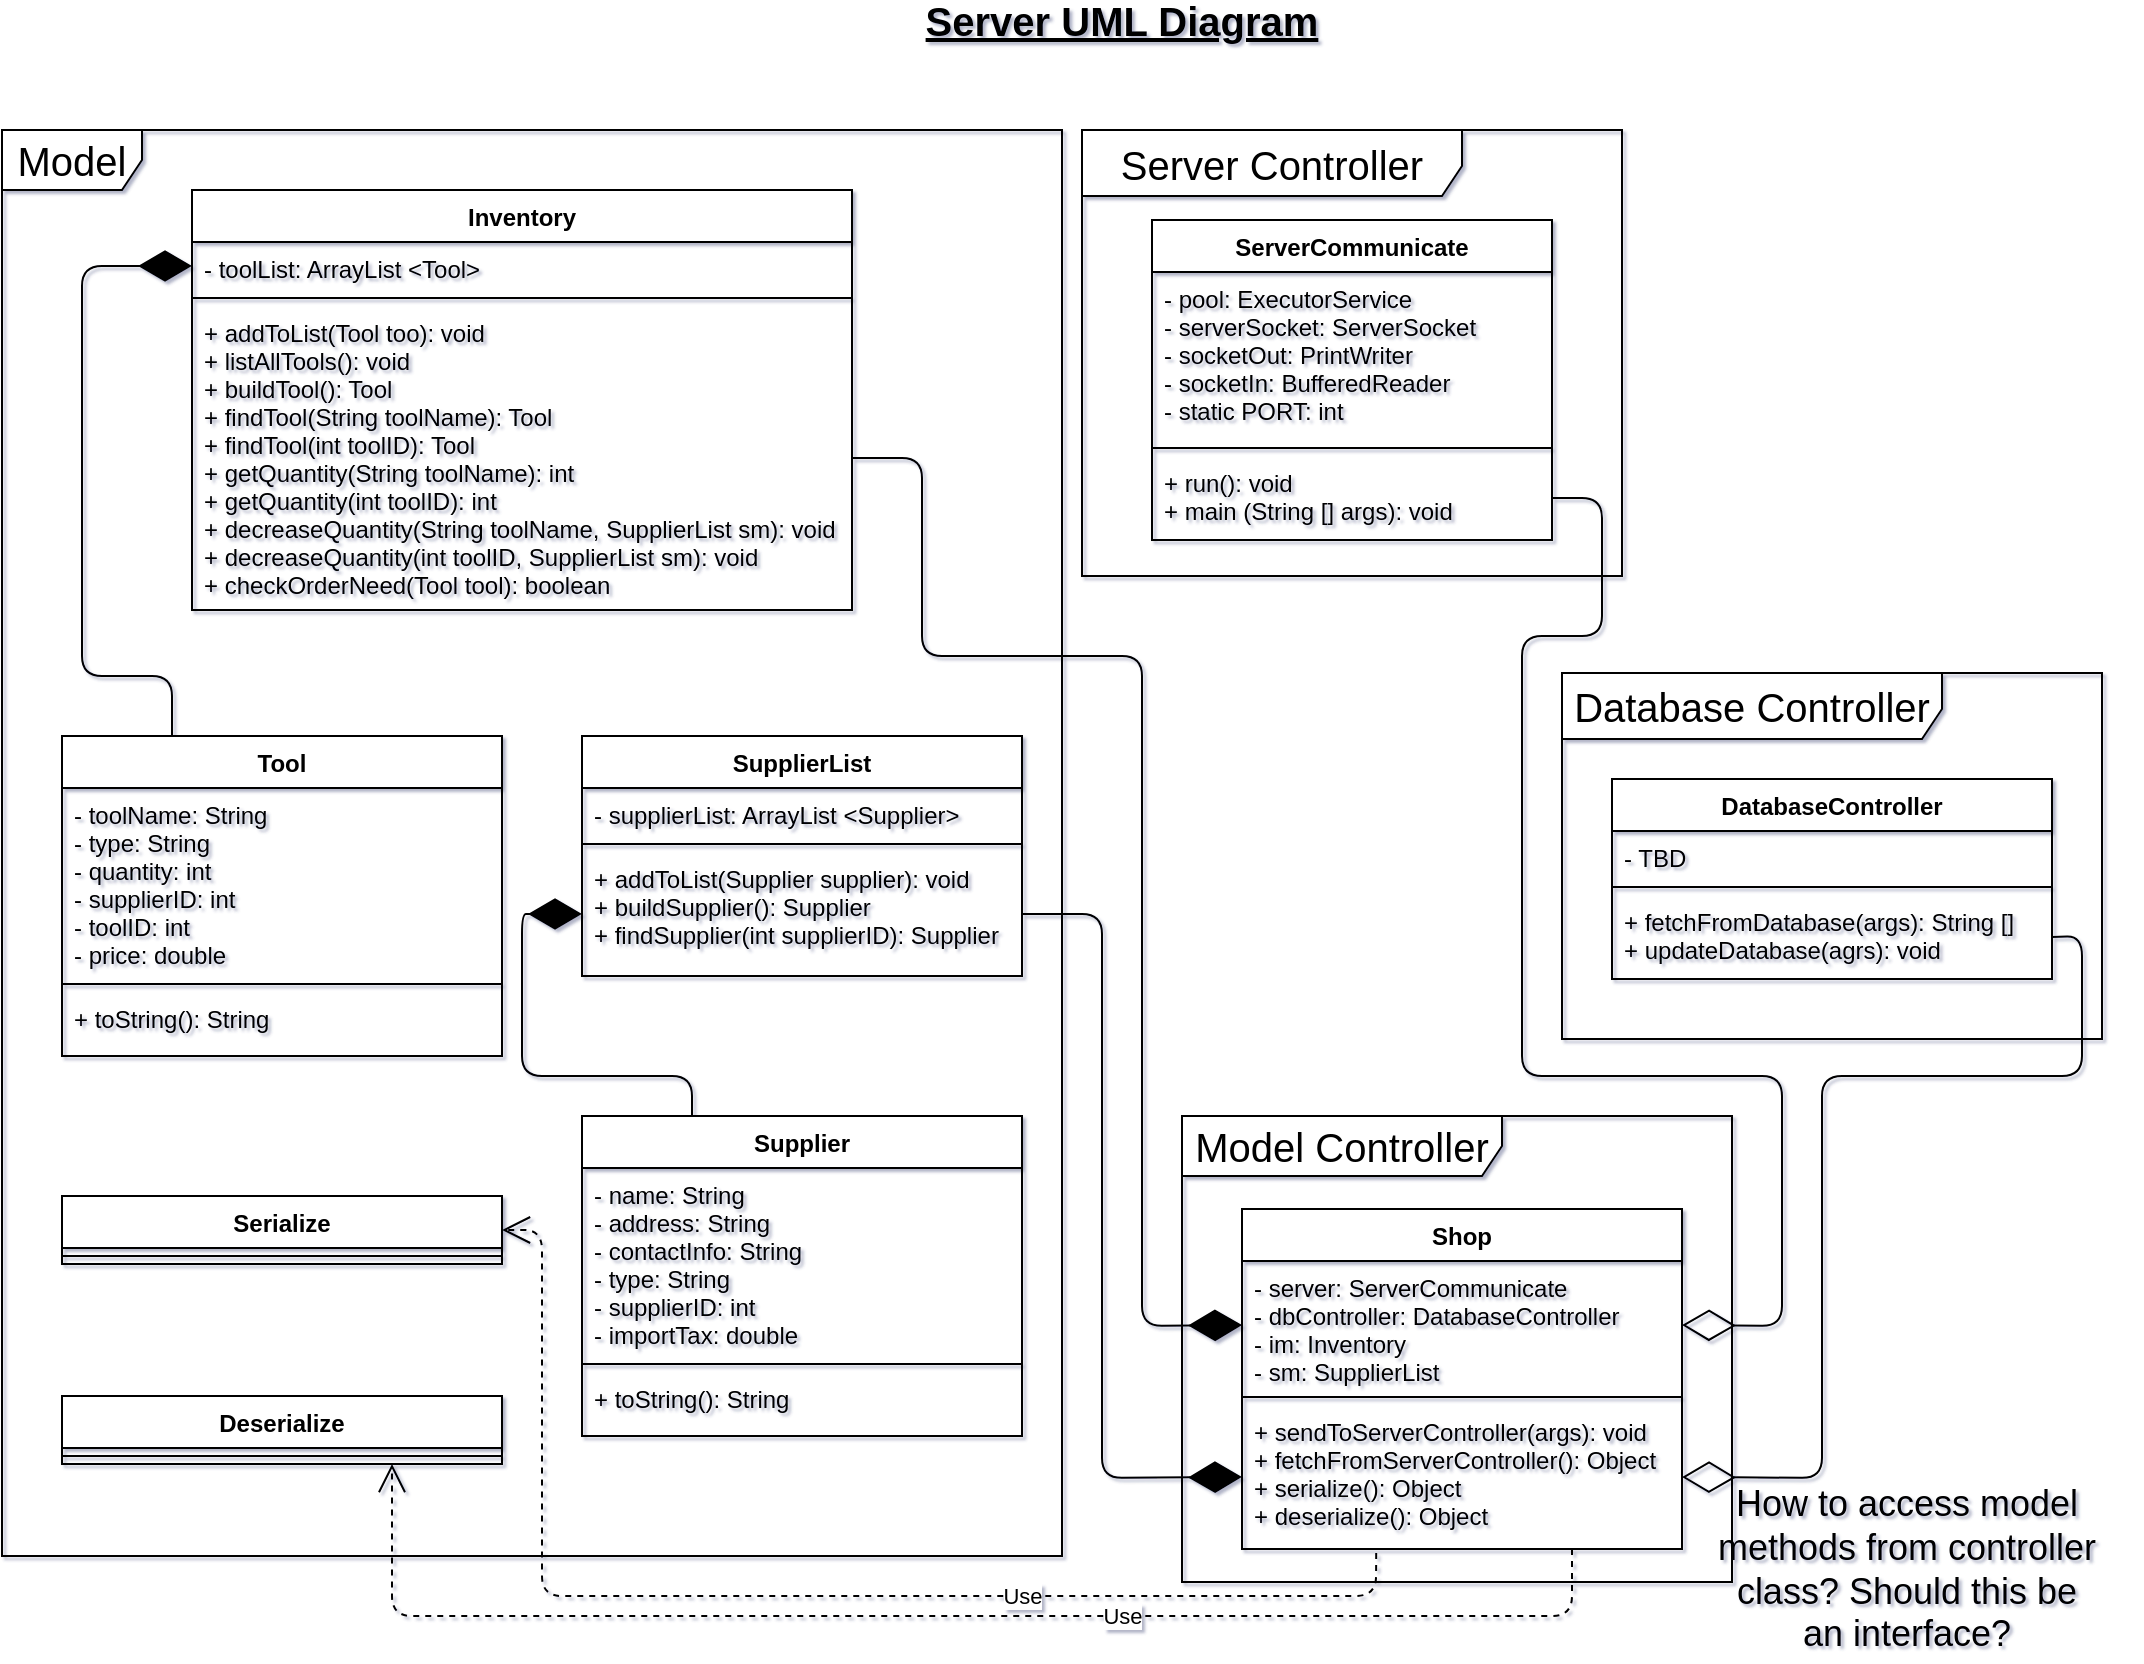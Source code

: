 <mxfile version="13.7.9" type="device"><diagram id="C5RBs43oDa-KdzZeNtuy" name="Page-1"><mxGraphModel dx="1196" dy="710" grid="1" gridSize="10" guides="1" tooltips="1" connect="1" arrows="1" fold="1" page="1" pageScale="1" pageWidth="1100" pageHeight="850" math="0" shadow="1"><root><mxCell id="WIyWlLk6GJQsqaUBKTNV-0"/><mxCell id="WIyWlLk6GJQsqaUBKTNV-1" parent="WIyWlLk6GJQsqaUBKTNV-0"/><mxCell id="jYTWnXDfdODchSxIFu_g-4" value="Server UML Diagram&#10;" style="text;align=center;fontStyle=5;verticalAlign=middle;spacingLeft=3;spacingRight=3;strokeColor=none;rotatable=0;points=[[0,0.5],[1,0.5]];portConstraint=eastwest;fontSize=20;" parent="WIyWlLk6GJQsqaUBKTNV-1" vertex="1"><mxGeometry x="550" y="20" width="80" height="26" as="geometry"/></mxCell><mxCell id="jYTWnXDfdODchSxIFu_g-45" value="Model" style="shape=umlFrame;whiteSpace=wrap;html=1;fontSize=20;width=70;height=30;" parent="WIyWlLk6GJQsqaUBKTNV-1" vertex="1"><mxGeometry x="30" y="77" width="530" height="713" as="geometry"/></mxCell><mxCell id="jYTWnXDfdODchSxIFu_g-46" value="Database Controller" style="shape=umlFrame;whiteSpace=wrap;html=1;fontSize=20;width=190;height=33;" parent="WIyWlLk6GJQsqaUBKTNV-1" vertex="1"><mxGeometry x="810" y="348.5" width="270" height="183" as="geometry"/></mxCell><mxCell id="i1PPoTEZcW97_Zoe9gCR-4" value="Inventory" style="swimlane;fontStyle=1;align=center;verticalAlign=top;childLayout=stackLayout;horizontal=1;startSize=26;horizontalStack=0;resizeParent=1;resizeParentMax=0;resizeLast=0;collapsible=1;marginBottom=0;" vertex="1" parent="WIyWlLk6GJQsqaUBKTNV-1"><mxGeometry x="125" y="107" width="330" height="210" as="geometry"/></mxCell><mxCell id="i1PPoTEZcW97_Zoe9gCR-5" value="- toolList: ArrayList &lt;Tool&gt;" style="text;strokeColor=none;fillColor=none;align=left;verticalAlign=top;spacingLeft=4;spacingRight=4;overflow=hidden;rotatable=0;points=[[0,0.5],[1,0.5]];portConstraint=eastwest;" vertex="1" parent="i1PPoTEZcW97_Zoe9gCR-4"><mxGeometry y="26" width="330" height="24" as="geometry"/></mxCell><mxCell id="i1PPoTEZcW97_Zoe9gCR-6" value="" style="line;strokeWidth=1;fillColor=none;align=left;verticalAlign=middle;spacingTop=-1;spacingLeft=3;spacingRight=3;rotatable=0;labelPosition=right;points=[];portConstraint=eastwest;" vertex="1" parent="i1PPoTEZcW97_Zoe9gCR-4"><mxGeometry y="50" width="330" height="8" as="geometry"/></mxCell><mxCell id="i1PPoTEZcW97_Zoe9gCR-7" value="+ addToList(Tool too): void&#10;+ listAllTools(): void&#10;+ buildTool(): Tool&#10;+ findTool(String toolName): Tool&#10;+ findTool(int toolID): Tool&#10;+ getQuantity(String toolName): int&#10;+ getQuantity(int toolID): int&#10;+ decreaseQuantity(String toolName, SupplierList sm): void&#10;+ decreaseQuantity(int toolID, SupplierList sm): void&#10;+ checkOrderNeed(Tool tool): boolean" style="text;strokeColor=none;fillColor=none;align=left;verticalAlign=top;spacingLeft=4;spacingRight=4;overflow=hidden;rotatable=0;points=[[0,0.5],[1,0.5]];portConstraint=eastwest;" vertex="1" parent="i1PPoTEZcW97_Zoe9gCR-4"><mxGeometry y="58" width="330" height="152" as="geometry"/></mxCell><mxCell id="i1PPoTEZcW97_Zoe9gCR-31" value="Model Controller" style="shape=umlFrame;whiteSpace=wrap;html=1;fontSize=20;width=160;height=30;" vertex="1" parent="WIyWlLk6GJQsqaUBKTNV-1"><mxGeometry x="620" y="570" width="275" height="233" as="geometry"/></mxCell><mxCell id="i1PPoTEZcW97_Zoe9gCR-27" value="Shop" style="swimlane;fontStyle=1;align=center;verticalAlign=top;childLayout=stackLayout;horizontal=1;startSize=26;horizontalStack=0;resizeParent=1;resizeParentMax=0;resizeLast=0;collapsible=1;marginBottom=0;" vertex="1" parent="WIyWlLk6GJQsqaUBKTNV-1"><mxGeometry x="650" y="616.5" width="220" height="170" as="geometry"/></mxCell><mxCell id="i1PPoTEZcW97_Zoe9gCR-28" value="- server: ServerCommunicate&#10;- dbController: DatabaseController&#10;- im: Inventory&#10;- sm: SupplierList" style="text;strokeColor=none;fillColor=none;align=left;verticalAlign=top;spacingLeft=4;spacingRight=4;overflow=hidden;rotatable=0;points=[[0,0.5],[1,0.5]];portConstraint=eastwest;" vertex="1" parent="i1PPoTEZcW97_Zoe9gCR-27"><mxGeometry y="26" width="220" height="64" as="geometry"/></mxCell><mxCell id="i1PPoTEZcW97_Zoe9gCR-29" value="" style="line;strokeWidth=1;fillColor=none;align=left;verticalAlign=middle;spacingTop=-1;spacingLeft=3;spacingRight=3;rotatable=0;labelPosition=right;points=[];portConstraint=eastwest;" vertex="1" parent="i1PPoTEZcW97_Zoe9gCR-27"><mxGeometry y="90" width="220" height="8" as="geometry"/></mxCell><mxCell id="i1PPoTEZcW97_Zoe9gCR-30" value="+ sendToServerController(args): void&#10;+ fetchFromServerController(): Object&#10;+ serialize(): Object&#10;+ deserialize(): Object" style="text;strokeColor=none;fillColor=none;align=left;verticalAlign=top;spacingLeft=4;spacingRight=4;overflow=hidden;rotatable=0;points=[[0,0.5],[1,0.5]];portConstraint=eastwest;" vertex="1" parent="i1PPoTEZcW97_Zoe9gCR-27"><mxGeometry y="98" width="220" height="72" as="geometry"/></mxCell><mxCell id="i1PPoTEZcW97_Zoe9gCR-32" value="Server Controller" style="shape=umlFrame;whiteSpace=wrap;html=1;fontSize=20;width=190;height=33;" vertex="1" parent="WIyWlLk6GJQsqaUBKTNV-1"><mxGeometry x="570" y="77" width="270" height="223" as="geometry"/></mxCell><mxCell id="jYTWnXDfdODchSxIFu_g-54" value="ServerCommunicate" style="swimlane;fontStyle=1;align=center;verticalAlign=top;childLayout=stackLayout;horizontal=1;startSize=26;horizontalStack=0;resizeParent=1;resizeParentMax=0;resizeLast=0;collapsible=1;marginBottom=0;" parent="WIyWlLk6GJQsqaUBKTNV-1" vertex="1"><mxGeometry x="605" y="122" width="200" height="160" as="geometry"/></mxCell><mxCell id="jYTWnXDfdODchSxIFu_g-55" value="- pool: ExecutorService&#10;- serverSocket: ServerSocket&#10;- socketOut: PrintWriter&#10;- socketIn: BufferedReader&#10;- static PORT: int&#10;" style="text;strokeColor=none;fillColor=none;align=left;verticalAlign=top;spacingLeft=4;spacingRight=4;overflow=hidden;rotatable=0;points=[[0,0.5],[1,0.5]];portConstraint=eastwest;" parent="jYTWnXDfdODchSxIFu_g-54" vertex="1"><mxGeometry y="26" width="200" height="84" as="geometry"/></mxCell><mxCell id="jYTWnXDfdODchSxIFu_g-56" value="" style="line;strokeWidth=1;fillColor=none;align=left;verticalAlign=middle;spacingTop=-1;spacingLeft=3;spacingRight=3;rotatable=0;labelPosition=right;points=[];portConstraint=eastwest;" parent="jYTWnXDfdODchSxIFu_g-54" vertex="1"><mxGeometry y="110" width="200" height="8" as="geometry"/></mxCell><mxCell id="jYTWnXDfdODchSxIFu_g-57" value="+ run(): void&#10;+ main (String [] args): void" style="text;strokeColor=none;fillColor=none;align=left;verticalAlign=top;spacingLeft=4;spacingRight=4;overflow=hidden;rotatable=0;points=[[0,0.5],[1,0.5]];portConstraint=eastwest;" parent="jYTWnXDfdODchSxIFu_g-54" vertex="1"><mxGeometry y="118" width="200" height="42" as="geometry"/></mxCell><mxCell id="i1PPoTEZcW97_Zoe9gCR-20" value="Deserialize" style="swimlane;fontStyle=1;align=center;verticalAlign=top;childLayout=stackLayout;horizontal=1;startSize=26;horizontalStack=0;resizeParent=1;resizeParentMax=0;resizeLast=0;collapsible=1;marginBottom=0;" vertex="1" parent="WIyWlLk6GJQsqaUBKTNV-1"><mxGeometry x="60" y="710" width="220" height="34" as="geometry"/></mxCell><mxCell id="i1PPoTEZcW97_Zoe9gCR-21" value="" style="line;strokeWidth=1;fillColor=none;align=left;verticalAlign=middle;spacingTop=-1;spacingLeft=3;spacingRight=3;rotatable=0;labelPosition=right;points=[];portConstraint=eastwest;" vertex="1" parent="i1PPoTEZcW97_Zoe9gCR-20"><mxGeometry y="26" width="220" height="8" as="geometry"/></mxCell><mxCell id="i1PPoTEZcW97_Zoe9gCR-8" value="Tool" style="swimlane;fontStyle=1;align=center;verticalAlign=top;childLayout=stackLayout;horizontal=1;startSize=26;horizontalStack=0;resizeParent=1;resizeParentMax=0;resizeLast=0;collapsible=1;marginBottom=0;" vertex="1" parent="WIyWlLk6GJQsqaUBKTNV-1"><mxGeometry x="60" y="380" width="220" height="160" as="geometry"/></mxCell><mxCell id="i1PPoTEZcW97_Zoe9gCR-9" value="- toolName: String&#10;- type: String&#10;- quantity: int&#10;- supplierID: int&#10;- toolID: int&#10;- price: double" style="text;strokeColor=none;fillColor=none;align=left;verticalAlign=top;spacingLeft=4;spacingRight=4;overflow=hidden;rotatable=0;points=[[0,0.5],[1,0.5]];portConstraint=eastwest;" vertex="1" parent="i1PPoTEZcW97_Zoe9gCR-8"><mxGeometry y="26" width="220" height="94" as="geometry"/></mxCell><mxCell id="i1PPoTEZcW97_Zoe9gCR-10" value="" style="line;strokeWidth=1;fillColor=none;align=left;verticalAlign=middle;spacingTop=-1;spacingLeft=3;spacingRight=3;rotatable=0;labelPosition=right;points=[];portConstraint=eastwest;" vertex="1" parent="i1PPoTEZcW97_Zoe9gCR-8"><mxGeometry y="120" width="220" height="8" as="geometry"/></mxCell><mxCell id="i1PPoTEZcW97_Zoe9gCR-11" value="+ toString(): String" style="text;strokeColor=none;fillColor=none;align=left;verticalAlign=top;spacingLeft=4;spacingRight=4;overflow=hidden;rotatable=0;points=[[0,0.5],[1,0.5]];portConstraint=eastwest;" vertex="1" parent="i1PPoTEZcW97_Zoe9gCR-8"><mxGeometry y="128" width="220" height="32" as="geometry"/></mxCell><mxCell id="i1PPoTEZcW97_Zoe9gCR-22" value="SupplierList" style="swimlane;fontStyle=1;align=center;verticalAlign=top;childLayout=stackLayout;horizontal=1;startSize=26;horizontalStack=0;resizeParent=1;resizeParentMax=0;resizeLast=0;collapsible=1;marginBottom=0;" vertex="1" parent="WIyWlLk6GJQsqaUBKTNV-1"><mxGeometry x="320" y="380" width="220" height="120" as="geometry"/></mxCell><mxCell id="i1PPoTEZcW97_Zoe9gCR-23" value="- supplierList: ArrayList &lt;Supplier&gt;" style="text;strokeColor=none;fillColor=none;align=left;verticalAlign=top;spacingLeft=4;spacingRight=4;overflow=hidden;rotatable=0;points=[[0,0.5],[1,0.5]];portConstraint=eastwest;" vertex="1" parent="i1PPoTEZcW97_Zoe9gCR-22"><mxGeometry y="26" width="220" height="24" as="geometry"/></mxCell><mxCell id="i1PPoTEZcW97_Zoe9gCR-24" value="" style="line;strokeWidth=1;fillColor=none;align=left;verticalAlign=middle;spacingTop=-1;spacingLeft=3;spacingRight=3;rotatable=0;labelPosition=right;points=[];portConstraint=eastwest;" vertex="1" parent="i1PPoTEZcW97_Zoe9gCR-22"><mxGeometry y="50" width="220" height="8" as="geometry"/></mxCell><mxCell id="i1PPoTEZcW97_Zoe9gCR-25" value="+ addToList(Supplier supplier): void&#10;+ buildSupplier(): Supplier&#10;+ findSupplier(int supplierID): Supplier" style="text;strokeColor=none;fillColor=none;align=left;verticalAlign=top;spacingLeft=4;spacingRight=4;overflow=hidden;rotatable=0;points=[[0,0.5],[1,0.5]];portConstraint=eastwest;" vertex="1" parent="i1PPoTEZcW97_Zoe9gCR-22"><mxGeometry y="58" width="220" height="62" as="geometry"/></mxCell><mxCell id="i1PPoTEZcW97_Zoe9gCR-12" value="Supplier" style="swimlane;fontStyle=1;align=center;verticalAlign=top;childLayout=stackLayout;horizontal=1;startSize=26;horizontalStack=0;resizeParent=1;resizeParentMax=0;resizeLast=0;collapsible=1;marginBottom=0;" vertex="1" parent="WIyWlLk6GJQsqaUBKTNV-1"><mxGeometry x="320" y="570" width="220" height="160" as="geometry"/></mxCell><mxCell id="i1PPoTEZcW97_Zoe9gCR-13" value="- name: String&#10;- address: String&#10;- contactInfo: String&#10;- type: String&#10;- supplierID: int&#10;- importTax: double" style="text;strokeColor=none;fillColor=none;align=left;verticalAlign=top;spacingLeft=4;spacingRight=4;overflow=hidden;rotatable=0;points=[[0,0.5],[1,0.5]];portConstraint=eastwest;" vertex="1" parent="i1PPoTEZcW97_Zoe9gCR-12"><mxGeometry y="26" width="220" height="94" as="geometry"/></mxCell><mxCell id="i1PPoTEZcW97_Zoe9gCR-14" value="" style="line;strokeWidth=1;fillColor=none;align=left;verticalAlign=middle;spacingTop=-1;spacingLeft=3;spacingRight=3;rotatable=0;labelPosition=right;points=[];portConstraint=eastwest;" vertex="1" parent="i1PPoTEZcW97_Zoe9gCR-12"><mxGeometry y="120" width="220" height="8" as="geometry"/></mxCell><mxCell id="i1PPoTEZcW97_Zoe9gCR-15" value="+ toString(): String" style="text;strokeColor=none;fillColor=none;align=left;verticalAlign=top;spacingLeft=4;spacingRight=4;overflow=hidden;rotatable=0;points=[[0,0.5],[1,0.5]];portConstraint=eastwest;" vertex="1" parent="i1PPoTEZcW97_Zoe9gCR-12"><mxGeometry y="128" width="220" height="32" as="geometry"/></mxCell><mxCell id="i1PPoTEZcW97_Zoe9gCR-16" value="Serialize" style="swimlane;fontStyle=1;align=center;verticalAlign=top;childLayout=stackLayout;horizontal=1;startSize=26;horizontalStack=0;resizeParent=1;resizeParentMax=0;resizeLast=0;collapsible=1;marginBottom=0;" vertex="1" parent="WIyWlLk6GJQsqaUBKTNV-1"><mxGeometry x="60" y="610" width="220" height="34" as="geometry"/></mxCell><mxCell id="i1PPoTEZcW97_Zoe9gCR-18" value="" style="line;strokeWidth=1;fillColor=none;align=left;verticalAlign=middle;spacingTop=-1;spacingLeft=3;spacingRight=3;rotatable=0;labelPosition=right;points=[];portConstraint=eastwest;" vertex="1" parent="i1PPoTEZcW97_Zoe9gCR-16"><mxGeometry y="26" width="220" height="8" as="geometry"/></mxCell><mxCell id="i1PPoTEZcW97_Zoe9gCR-41" value="" style="endArrow=diamondThin;endFill=1;endSize=24;html=1;entryX=0;entryY=0.5;entryDx=0;entryDy=0;exitX=1;exitY=0.5;exitDx=0;exitDy=0;" edge="1" parent="WIyWlLk6GJQsqaUBKTNV-1" source="i1PPoTEZcW97_Zoe9gCR-7" target="i1PPoTEZcW97_Zoe9gCR-28"><mxGeometry width="160" relative="1" as="geometry"><mxPoint x="610" y="320.588" as="sourcePoint"/><mxPoint x="590" y="470" as="targetPoint"/><Array as="points"><mxPoint x="490" y="241"/><mxPoint x="490" y="340"/><mxPoint x="600" y="340"/><mxPoint x="600" y="675"/></Array></mxGeometry></mxCell><mxCell id="i1PPoTEZcW97_Zoe9gCR-42" value="" style="endArrow=diamondThin;endFill=1;endSize=24;html=1;entryX=0;entryY=0.5;entryDx=0;entryDy=0;exitX=1;exitY=0.5;exitDx=0;exitDy=0;" edge="1" parent="WIyWlLk6GJQsqaUBKTNV-1" source="i1PPoTEZcW97_Zoe9gCR-25" target="i1PPoTEZcW97_Zoe9gCR-30"><mxGeometry width="160" relative="1" as="geometry"><mxPoint x="790" y="460" as="sourcePoint"/><mxPoint x="950" y="460" as="targetPoint"/><Array as="points"><mxPoint x="580" y="469"/><mxPoint x="580" y="751"/></Array></mxGeometry></mxCell><mxCell id="i1PPoTEZcW97_Zoe9gCR-43" value="" style="endArrow=diamondThin;endFill=1;endSize=24;html=1;entryX=0;entryY=0.5;entryDx=0;entryDy=0;exitX=0.25;exitY=0;exitDx=0;exitDy=0;" edge="1" parent="WIyWlLk6GJQsqaUBKTNV-1" source="i1PPoTEZcW97_Zoe9gCR-8" target="i1PPoTEZcW97_Zoe9gCR-5"><mxGeometry width="160" relative="1" as="geometry"><mxPoint x="250" y="350" as="sourcePoint"/><mxPoint x="410" y="350" as="targetPoint"/><Array as="points"><mxPoint x="115" y="350"/><mxPoint x="70" y="350"/><mxPoint x="70" y="145"/></Array></mxGeometry></mxCell><mxCell id="i1PPoTEZcW97_Zoe9gCR-45" value="" style="endArrow=diamondThin;endFill=1;endSize=24;html=1;entryX=0;entryY=0.5;entryDx=0;entryDy=0;exitX=0.25;exitY=0;exitDx=0;exitDy=0;" edge="1" parent="WIyWlLk6GJQsqaUBKTNV-1" source="i1PPoTEZcW97_Zoe9gCR-12" target="i1PPoTEZcW97_Zoe9gCR-25"><mxGeometry width="160" relative="1" as="geometry"><mxPoint x="370" y="540" as="sourcePoint"/><mxPoint x="530" y="540" as="targetPoint"/><Array as="points"><mxPoint x="375" y="550"/><mxPoint x="290" y="550"/><mxPoint x="290" y="469"/></Array></mxGeometry></mxCell><mxCell id="i1PPoTEZcW97_Zoe9gCR-46" value="Use" style="endArrow=open;endSize=12;dashed=1;html=1;entryX=1;entryY=0.5;entryDx=0;entryDy=0;exitX=0.305;exitY=1.028;exitDx=0;exitDy=0;exitPerimeter=0;" edge="1" parent="WIyWlLk6GJQsqaUBKTNV-1" source="i1PPoTEZcW97_Zoe9gCR-30" target="i1PPoTEZcW97_Zoe9gCR-16"><mxGeometry x="-0.381" width="160" relative="1" as="geometry"><mxPoint x="690" y="820" as="sourcePoint"/><mxPoint x="630" y="790" as="targetPoint"/><Array as="points"><mxPoint x="717" y="810"/><mxPoint x="300" y="810"/><mxPoint x="300" y="627"/></Array><mxPoint as="offset"/></mxGeometry></mxCell><mxCell id="i1PPoTEZcW97_Zoe9gCR-47" value="Use" style="endArrow=open;endSize=12;dashed=1;html=1;exitX=0.75;exitY=1;exitDx=0;exitDy=0;entryX=0.75;entryY=1;entryDx=0;entryDy=0;" edge="1" parent="WIyWlLk6GJQsqaUBKTNV-1" source="i1PPoTEZcW97_Zoe9gCR-27" target="i1PPoTEZcW97_Zoe9gCR-20"><mxGeometry x="-0.261" width="160" relative="1" as="geometry"><mxPoint x="500" y="810" as="sourcePoint"/><mxPoint x="660" y="810" as="targetPoint"/><Array as="points"><mxPoint x="815" y="820"/><mxPoint x="225" y="820"/></Array><mxPoint as="offset"/></mxGeometry></mxCell><mxCell id="i1PPoTEZcW97_Zoe9gCR-48" value="" style="endArrow=diamondThin;endFill=0;endSize=24;html=1;entryX=1;entryY=0.5;entryDx=0;entryDy=0;exitX=1;exitY=0.5;exitDx=0;exitDy=0;" edge="1" parent="WIyWlLk6GJQsqaUBKTNV-1" source="jYTWnXDfdODchSxIFu_g-57" target="i1PPoTEZcW97_Zoe9gCR-28"><mxGeometry width="160" relative="1" as="geometry"><mxPoint x="930" y="530" as="sourcePoint"/><mxPoint x="1090" y="530" as="targetPoint"/><Array as="points"><mxPoint x="830" y="261"/><mxPoint x="830" y="330"/><mxPoint x="790" y="330"/><mxPoint x="790" y="550"/><mxPoint x="920" y="550"/><mxPoint x="920" y="675"/></Array></mxGeometry></mxCell><mxCell id="i1PPoTEZcW97_Zoe9gCR-49" value="" style="endArrow=diamondThin;endFill=0;endSize=24;html=1;entryX=1;entryY=0.5;entryDx=0;entryDy=0;exitX=1;exitY=0.5;exitDx=0;exitDy=0;" edge="1" parent="WIyWlLk6GJQsqaUBKTNV-1" source="i1PPoTEZcW97_Zoe9gCR-36" target="i1PPoTEZcW97_Zoe9gCR-30"><mxGeometry width="160" relative="1" as="geometry"><mxPoint x="1000" y="660" as="sourcePoint"/><mxPoint x="1160" y="660" as="targetPoint"/><Array as="points"><mxPoint x="1070" y="480"/><mxPoint x="1070" y="550"/><mxPoint x="940" y="550"/><mxPoint x="940" y="751"/></Array></mxGeometry></mxCell><mxCell id="i1PPoTEZcW97_Zoe9gCR-50" value="&lt;font style=&quot;font-size: 18px&quot;&gt;How to access model methods from controller class? Should this be an interface?&lt;/font&gt;" style="text;html=1;strokeColor=none;fillColor=none;align=center;verticalAlign=middle;whiteSpace=wrap;rounded=0;" vertex="1" parent="WIyWlLk6GJQsqaUBKTNV-1"><mxGeometry x="885" y="786.5" width="195" height="20" as="geometry"/></mxCell><mxCell id="i1PPoTEZcW97_Zoe9gCR-33" value="DatabaseController" style="swimlane;fontStyle=1;align=center;verticalAlign=top;childLayout=stackLayout;horizontal=1;startSize=26;horizontalStack=0;resizeParent=1;resizeParentMax=0;resizeLast=0;collapsible=1;marginBottom=0;" vertex="1" parent="WIyWlLk6GJQsqaUBKTNV-1"><mxGeometry x="835" y="401.5" width="220" height="100" as="geometry"/></mxCell><mxCell id="i1PPoTEZcW97_Zoe9gCR-34" value="- TBD" style="text;strokeColor=none;fillColor=none;align=left;verticalAlign=top;spacingLeft=4;spacingRight=4;overflow=hidden;rotatable=0;points=[[0,0.5],[1,0.5]];portConstraint=eastwest;" vertex="1" parent="i1PPoTEZcW97_Zoe9gCR-33"><mxGeometry y="26" width="220" height="24" as="geometry"/></mxCell><mxCell id="i1PPoTEZcW97_Zoe9gCR-35" value="" style="line;strokeWidth=1;fillColor=none;align=left;verticalAlign=middle;spacingTop=-1;spacingLeft=3;spacingRight=3;rotatable=0;labelPosition=right;points=[];portConstraint=eastwest;" vertex="1" parent="i1PPoTEZcW97_Zoe9gCR-33"><mxGeometry y="50" width="220" height="8" as="geometry"/></mxCell><mxCell id="i1PPoTEZcW97_Zoe9gCR-36" value="+ fetchFromDatabase(args): String []&#10;+ updateDatabase(agrs): void" style="text;strokeColor=none;fillColor=none;align=left;verticalAlign=top;spacingLeft=4;spacingRight=4;overflow=hidden;rotatable=0;points=[[0,0.5],[1,0.5]];portConstraint=eastwest;" vertex="1" parent="i1PPoTEZcW97_Zoe9gCR-33"><mxGeometry y="58" width="220" height="42" as="geometry"/></mxCell></root></mxGraphModel></diagram></mxfile>